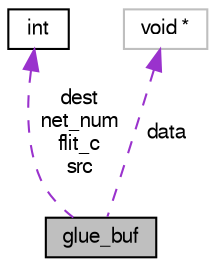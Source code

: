digraph G
{
  bgcolor="transparent";
  edge [fontname="FreeSans",fontsize="10",labelfontname="FreeSans",labelfontsize="10"];
  node [fontname="FreeSans",fontsize="10",shape=record];
  Node1 [label="glue_buf",height=0.2,width=0.4,color="black", fillcolor="grey75", style="filled" fontcolor="black"];
  Node2 -> Node1 [dir=back,color="darkorchid3",fontsize="10",style="dashed",label="dest\nnet_num\nflit_c\nsrc",fontname="FreeSans"];
  Node2 [label="int",height=0.2,width=0.4,color="black",URL="$classint.html"];
  Node3 -> Node1 [dir=back,color="darkorchid3",fontsize="10",style="dashed",label="data",fontname="FreeSans"];
  Node3 [label="void *",height=0.2,width=0.4,color="grey75"];
}

